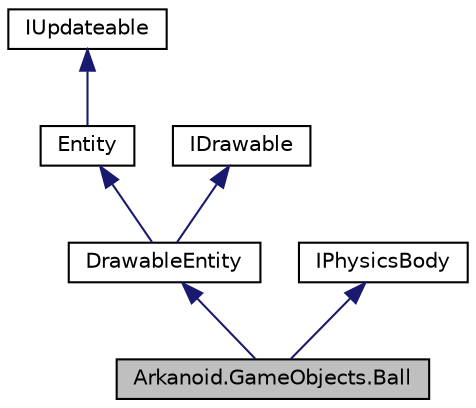 digraph "Arkanoid.GameObjects.Ball"
{
 // INTERACTIVE_SVG=YES
  edge [fontname="Helvetica",fontsize="10",labelfontname="Helvetica",labelfontsize="10"];
  node [fontname="Helvetica",fontsize="10",shape=record];
  Node0 [label="Arkanoid.GameObjects.Ball",height=0.2,width=0.4,color="black", fillcolor="grey75", style="filled", fontcolor="black"];
  Node1 -> Node0 [dir="back",color="midnightblue",fontsize="10",style="solid",fontname="Helvetica"];
  Node1 [label="DrawableEntity",height=0.2,width=0.4,color="black", fillcolor="white", style="filled",URL="$class_arkanoid_1_1_drawable_entity.html",tooltip="Class for entities with textures "];
  Node2 -> Node1 [dir="back",color="midnightblue",fontsize="10",style="solid",fontname="Helvetica"];
  Node2 [label="Entity",height=0.2,width=0.4,color="black", fillcolor="white", style="filled",URL="$class_arkanoid_1_1_entity.html",tooltip="Basic class for objects (every updateable body in the scene must inherit from it) ..."];
  Node3 -> Node2 [dir="back",color="midnightblue",fontsize="10",style="solid",fontname="Helvetica"];
  Node3 [label="IUpdateable",height=0.2,width=0.4,color="black", fillcolor="white", style="filled",URL="$interface_arkanoid_1_1_i_updateable.html",tooltip="Basic interface for objects which should be updated every frame "];
  Node4 -> Node1 [dir="back",color="midnightblue",fontsize="10",style="solid",fontname="Helvetica"];
  Node4 [label="IDrawable",height=0.2,width=0.4,color="black", fillcolor="white", style="filled",URL="$interface_arkanoid_1_1_i_drawable.html",tooltip="Interface for objects drawn on the screen "];
  Node5 -> Node0 [dir="back",color="midnightblue",fontsize="10",style="solid",fontname="Helvetica"];
  Node5 [label="IPhysicsBody",height=0.2,width=0.4,color="black", fillcolor="white", style="filled",URL="$interface_arkanoid_1_1_i_physics_body.html",tooltip="Interface for objects with physics on the screen "];
}
